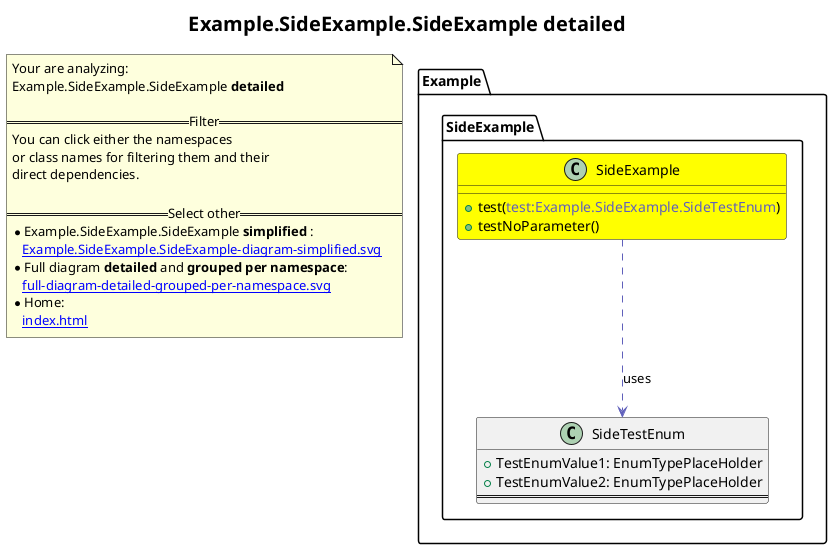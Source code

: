 @startuml
title <size:20>Example.SideExample.SideExample **detailed** </size>
note "Your are analyzing:\nExample.SideExample.SideExample **detailed** \n\n==Filter==\nYou can click either the namespaces \nor class names for filtering them and their\ndirect dependencies.\n\n==Select other==\n* Example.SideExample.SideExample **simplified** :\n   [[Example.SideExample.SideExample-diagram-simplified.svg]]\n* Full diagram **detailed** and **grouped per namespace**:\n   [[full-diagram-detailed-grouped-per-namespace.svg]]\n* Home:\n   [[index.html]]" as FloatingNote
  class Example.SideExample.SideExample [[Example.SideExample.SideExample-diagram-detailed.svg]] #yellow {
    + test(<font color="6060BB">test:Example.SideExample.SideTestEnum</font>)
    + testNoParameter(<font color="6060BB"></font>)
  }
  class Example.SideExample.SideTestEnum [[Example.SideExample.SideTestEnum-diagram-detailed.svg]]  {
    + TestEnumValue1: EnumTypePlaceHolder
    + TestEnumValue2: EnumTypePlaceHolder
==
  }
 ' *************************************** 
 ' *************************************** 
 ' *************************************** 
' Class relations extracted from namespace:
' Example.SideExample
Example.SideExample.SideExample .[#6060BB].> Example.SideExample.SideTestEnum  : uses 
@enduml